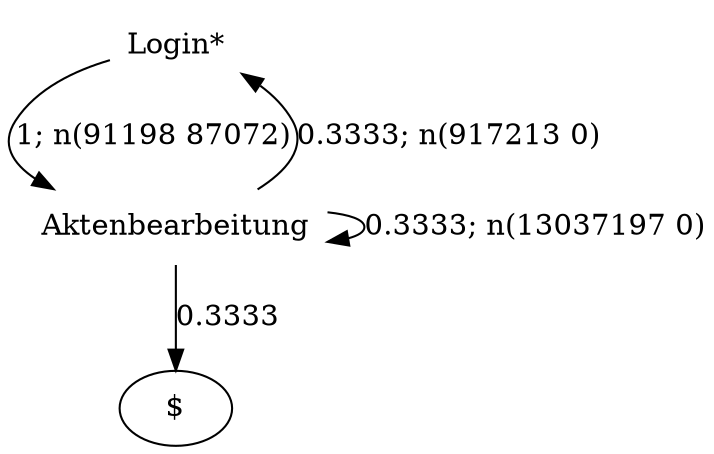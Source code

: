 digraph G {"Login*" [label="Login*",shape=none];"Aktenbearbeitung" [label="Aktenbearbeitung",shape=none];"Login*"->"Aktenbearbeitung" [style=solid,label="1; n(91198 87072)"];"Aktenbearbeitung"->"Login*" [style=solid,label="0.3333; n(917213 0)"];"Aktenbearbeitung"->"Aktenbearbeitung" [style=solid,label="0.3333; n(13037197 0)"];"Aktenbearbeitung"->"$" [style=solid,label="0.3333"];}